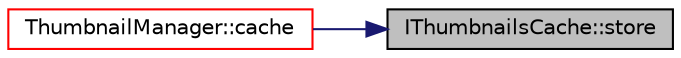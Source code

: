 digraph "IThumbnailsCache::store"
{
 // LATEX_PDF_SIZE
  edge [fontname="Helvetica",fontsize="10",labelfontname="Helvetica",labelfontsize="10"];
  node [fontname="Helvetica",fontsize="10",shape=record];
  rankdir="RL";
  Node1 [label="IThumbnailsCache::store",height=0.2,width=0.4,color="black", fillcolor="grey75", style="filled", fontcolor="black",tooltip=" "];
  Node1 -> Node2 [dir="back",color="midnightblue",fontsize="10",style="solid",fontname="Helvetica"];
  Node2 [label="ThumbnailManager::cache",height=0.2,width=0.4,color="red", fillcolor="white", style="filled",URL="$class_thumbnail_manager.html#a48248deb9928c5aa44e271f177e5f2d4",tooltip=" "];
}
